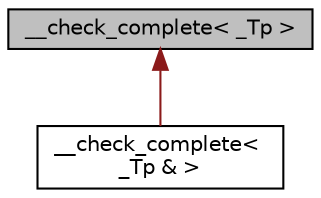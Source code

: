 digraph "__check_complete&lt; _Tp &gt;"
{
  edge [fontname="Helvetica",fontsize="10",labelfontname="Helvetica",labelfontsize="10"];
  node [fontname="Helvetica",fontsize="10",shape=record];
  Node1 [label="__check_complete\< _Tp \>",height=0.2,width=0.4,color="black", fillcolor="grey75", style="filled" fontcolor="black"];
  Node1 -> Node2 [dir="back",color="firebrick4",fontsize="10",style="solid",fontname="Helvetica"];
  Node2 [label="__check_complete\< \l_Tp & \>",height=0.2,width=0.4,color="black", fillcolor="white", style="filled",URL="$struct____check__complete_3_01___tp_01_6_01_4.xhtml"];
}
